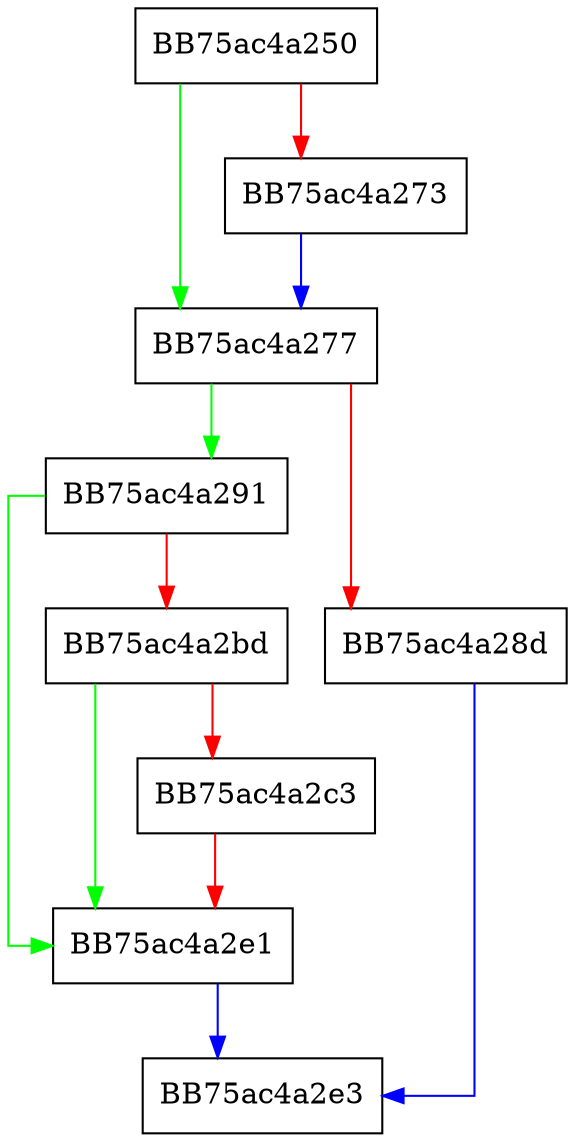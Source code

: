 digraph GetCommonSectionHeader {
  node [shape="box"];
  graph [splines=ortho];
  BB75ac4a250 -> BB75ac4a277 [color="green"];
  BB75ac4a250 -> BB75ac4a273 [color="red"];
  BB75ac4a273 -> BB75ac4a277 [color="blue"];
  BB75ac4a277 -> BB75ac4a291 [color="green"];
  BB75ac4a277 -> BB75ac4a28d [color="red"];
  BB75ac4a28d -> BB75ac4a2e3 [color="blue"];
  BB75ac4a291 -> BB75ac4a2e1 [color="green"];
  BB75ac4a291 -> BB75ac4a2bd [color="red"];
  BB75ac4a2bd -> BB75ac4a2e1 [color="green"];
  BB75ac4a2bd -> BB75ac4a2c3 [color="red"];
  BB75ac4a2c3 -> BB75ac4a2e1 [color="red"];
  BB75ac4a2e1 -> BB75ac4a2e3 [color="blue"];
}